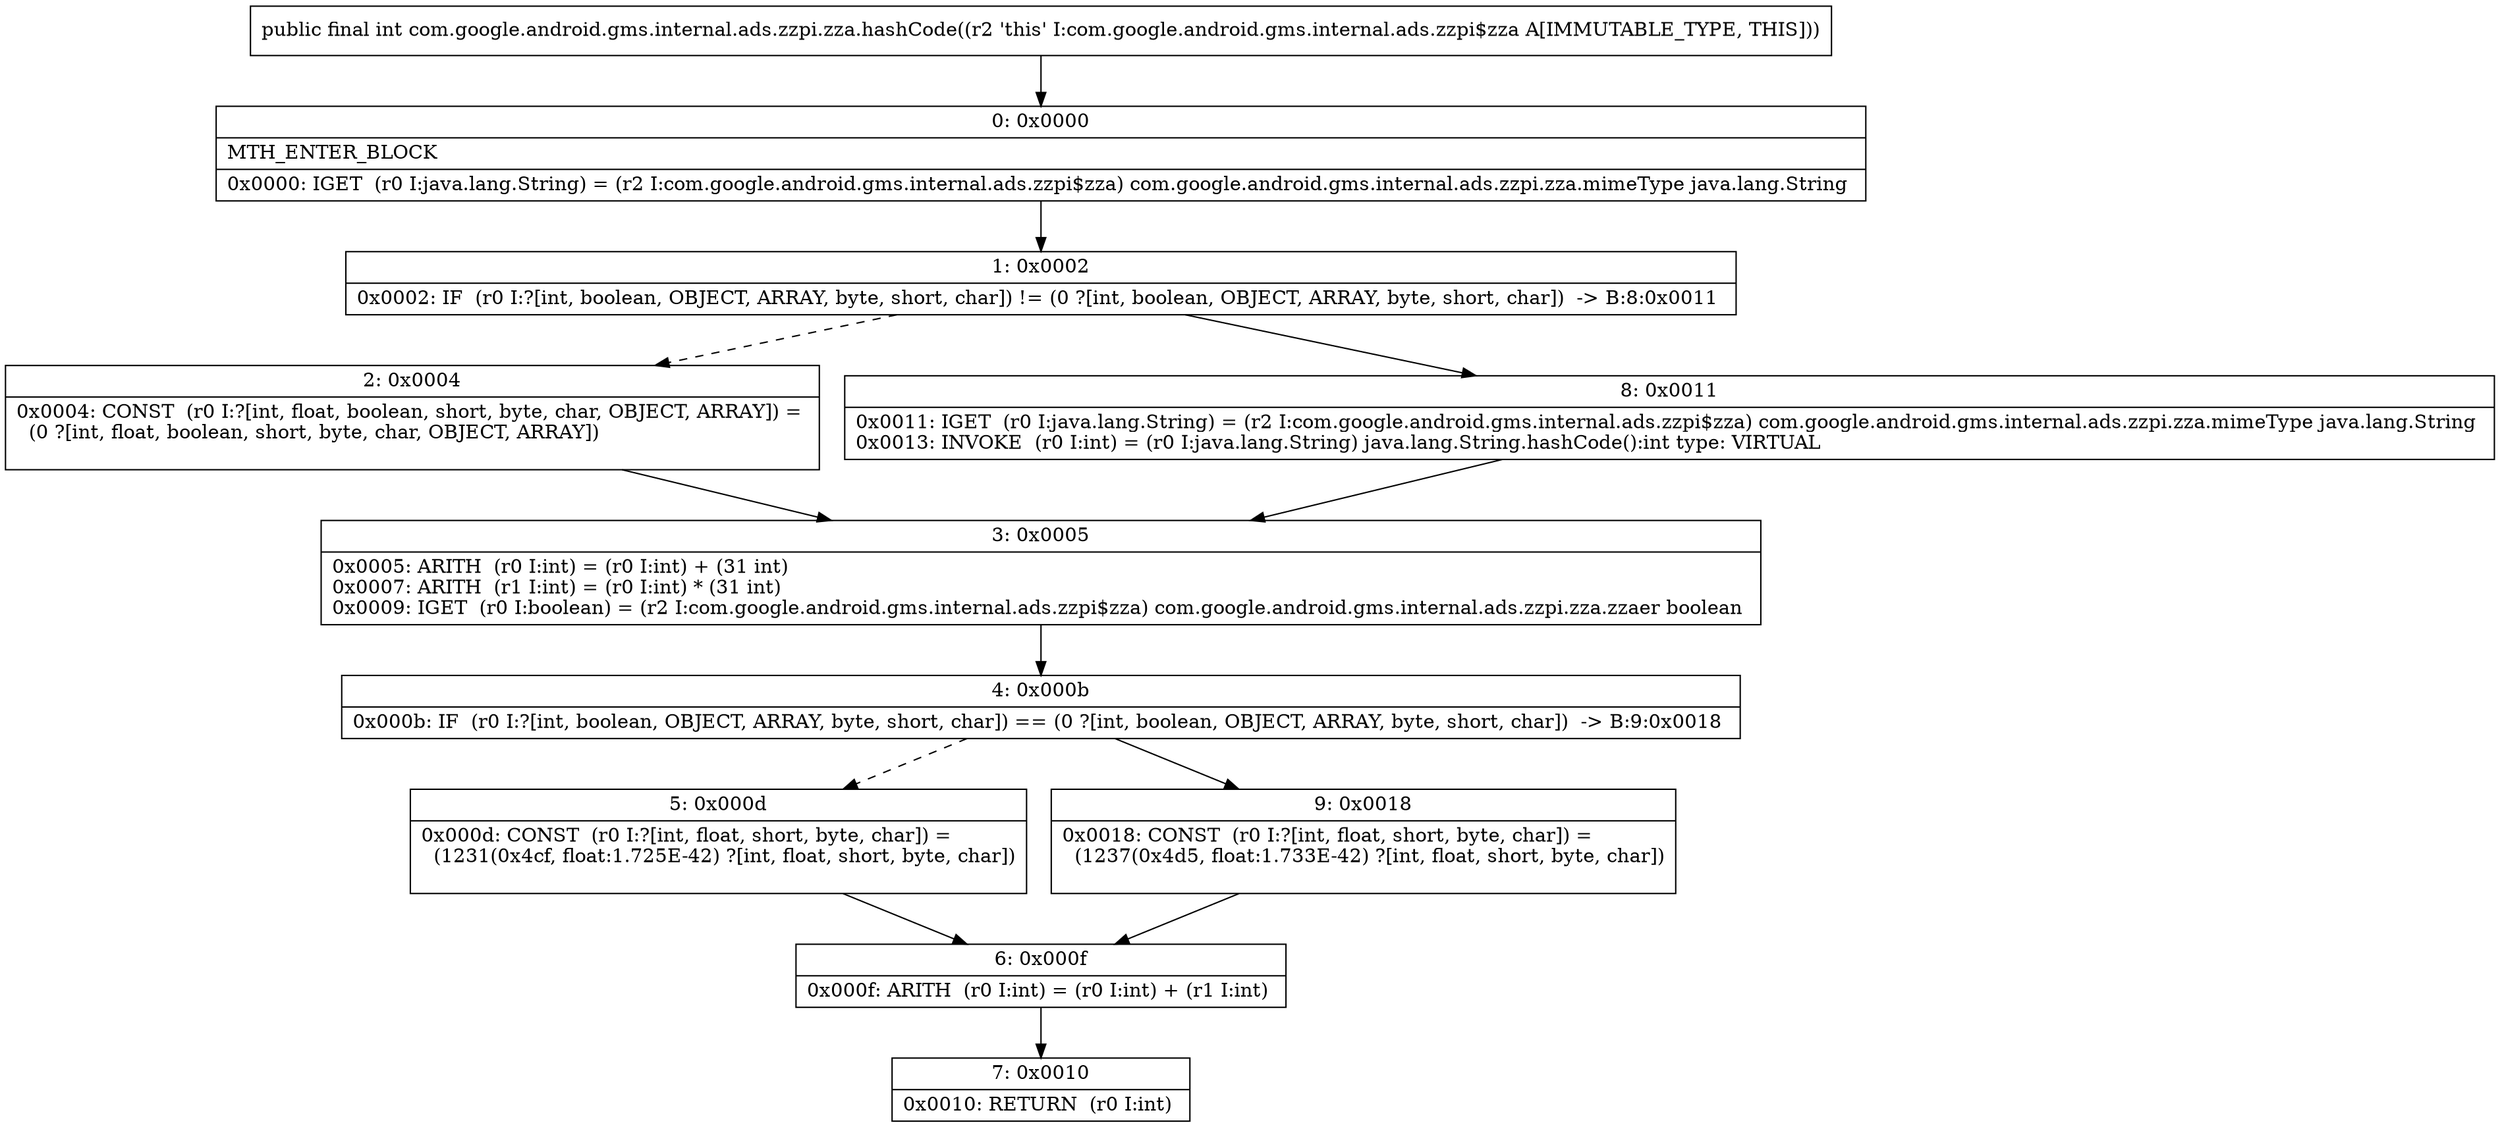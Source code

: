 digraph "CFG forcom.google.android.gms.internal.ads.zzpi.zza.hashCode()I" {
Node_0 [shape=record,label="{0\:\ 0x0000|MTH_ENTER_BLOCK\l|0x0000: IGET  (r0 I:java.lang.String) = (r2 I:com.google.android.gms.internal.ads.zzpi$zza) com.google.android.gms.internal.ads.zzpi.zza.mimeType java.lang.String \l}"];
Node_1 [shape=record,label="{1\:\ 0x0002|0x0002: IF  (r0 I:?[int, boolean, OBJECT, ARRAY, byte, short, char]) != (0 ?[int, boolean, OBJECT, ARRAY, byte, short, char])  \-\> B:8:0x0011 \l}"];
Node_2 [shape=record,label="{2\:\ 0x0004|0x0004: CONST  (r0 I:?[int, float, boolean, short, byte, char, OBJECT, ARRAY]) = \l  (0 ?[int, float, boolean, short, byte, char, OBJECT, ARRAY])\l \l}"];
Node_3 [shape=record,label="{3\:\ 0x0005|0x0005: ARITH  (r0 I:int) = (r0 I:int) + (31 int) \l0x0007: ARITH  (r1 I:int) = (r0 I:int) * (31 int) \l0x0009: IGET  (r0 I:boolean) = (r2 I:com.google.android.gms.internal.ads.zzpi$zza) com.google.android.gms.internal.ads.zzpi.zza.zzaer boolean \l}"];
Node_4 [shape=record,label="{4\:\ 0x000b|0x000b: IF  (r0 I:?[int, boolean, OBJECT, ARRAY, byte, short, char]) == (0 ?[int, boolean, OBJECT, ARRAY, byte, short, char])  \-\> B:9:0x0018 \l}"];
Node_5 [shape=record,label="{5\:\ 0x000d|0x000d: CONST  (r0 I:?[int, float, short, byte, char]) = \l  (1231(0x4cf, float:1.725E\-42) ?[int, float, short, byte, char])\l \l}"];
Node_6 [shape=record,label="{6\:\ 0x000f|0x000f: ARITH  (r0 I:int) = (r0 I:int) + (r1 I:int) \l}"];
Node_7 [shape=record,label="{7\:\ 0x0010|0x0010: RETURN  (r0 I:int) \l}"];
Node_8 [shape=record,label="{8\:\ 0x0011|0x0011: IGET  (r0 I:java.lang.String) = (r2 I:com.google.android.gms.internal.ads.zzpi$zza) com.google.android.gms.internal.ads.zzpi.zza.mimeType java.lang.String \l0x0013: INVOKE  (r0 I:int) = (r0 I:java.lang.String) java.lang.String.hashCode():int type: VIRTUAL \l}"];
Node_9 [shape=record,label="{9\:\ 0x0018|0x0018: CONST  (r0 I:?[int, float, short, byte, char]) = \l  (1237(0x4d5, float:1.733E\-42) ?[int, float, short, byte, char])\l \l}"];
MethodNode[shape=record,label="{public final int com.google.android.gms.internal.ads.zzpi.zza.hashCode((r2 'this' I:com.google.android.gms.internal.ads.zzpi$zza A[IMMUTABLE_TYPE, THIS])) }"];
MethodNode -> Node_0;
Node_0 -> Node_1;
Node_1 -> Node_2[style=dashed];
Node_1 -> Node_8;
Node_2 -> Node_3;
Node_3 -> Node_4;
Node_4 -> Node_5[style=dashed];
Node_4 -> Node_9;
Node_5 -> Node_6;
Node_6 -> Node_7;
Node_8 -> Node_3;
Node_9 -> Node_6;
}

